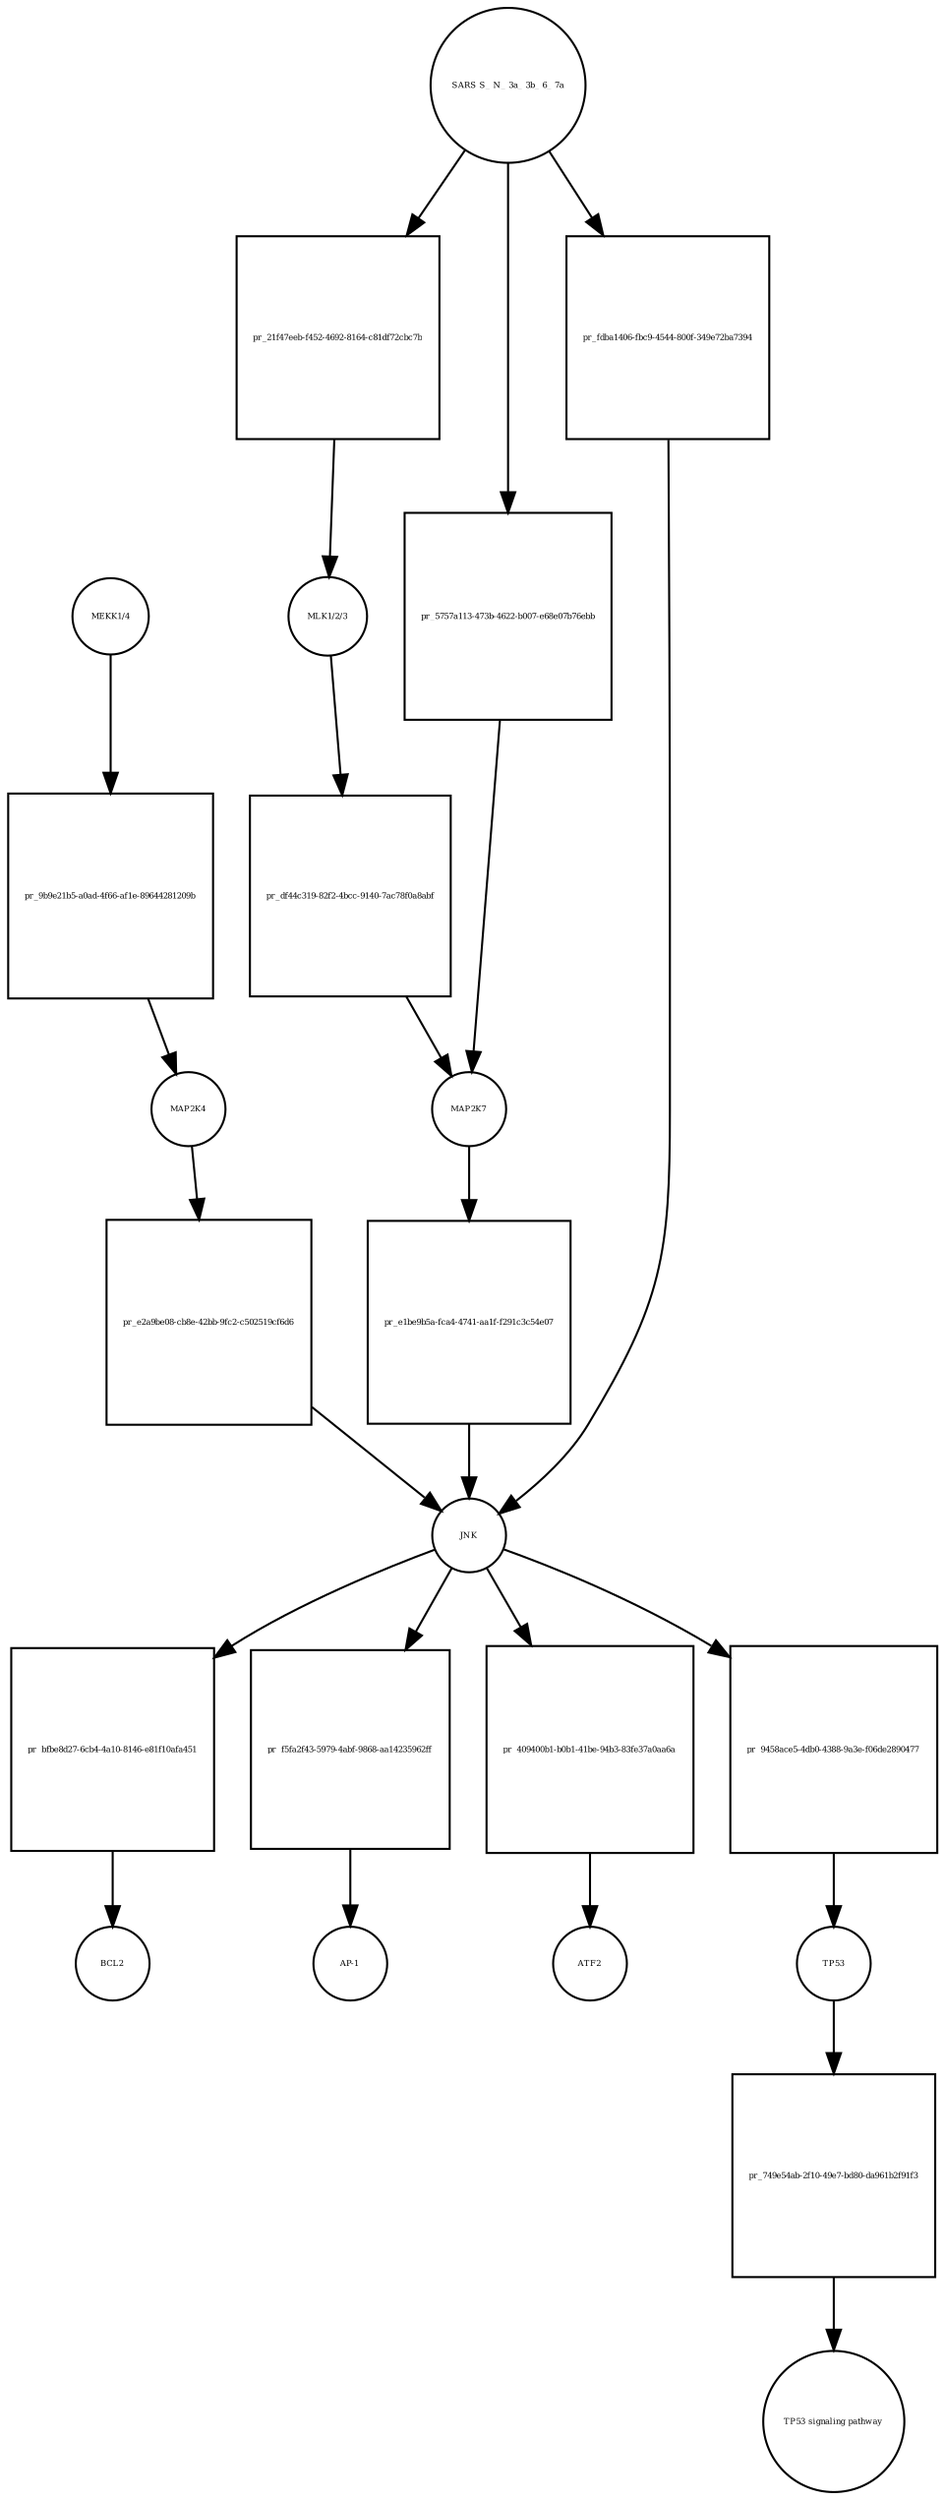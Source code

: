 strict digraph  {
"MEKK1/4" [annotation="", bipartite=0, cls=complex, fontsize=4, label="MEKK1/4", shape=circle];
"pr_9b9e21b5-a0ad-4f66-af1e-89644281209b" [annotation="", bipartite=1, cls=process, fontsize=4, label="pr_9b9e21b5-a0ad-4f66-af1e-89644281209b", shape=square];
MAP2K4 [annotation=urn_miriam_uniprot_P45985, bipartite=0, cls=macromolecule, fontsize=4, label=MAP2K4, shape=circle];
"MLK1/2/3" [annotation="", bipartite=0, cls=complex, fontsize=4, label="MLK1/2/3", shape=circle];
"pr_df44c319-82f2-4bcc-9140-7ac78f0a8abf" [annotation="", bipartite=1, cls=process, fontsize=4, label="pr_df44c319-82f2-4bcc-9140-7ac78f0a8abf", shape=square];
MAP2K7 [annotation=urn_miriam_uniprot_O14733, bipartite=0, cls=macromolecule, fontsize=4, label=MAP2K7, shape=circle];
"pr_e2a9be08-cb8e-42bb-9fc2-c502519cf6d6" [annotation="", bipartite=1, cls=process, fontsize=4, label="pr_e2a9be08-cb8e-42bb-9fc2-c502519cf6d6", shape=square];
JNK [annotation="", bipartite=0, cls=complex, fontsize=4, label=JNK, shape=circle];
"pr_e1be9b5a-fca4-4741-aa1f-f291c3c54e07" [annotation="", bipartite=1, cls=process, fontsize=4, label="pr_e1be9b5a-fca4-4741-aa1f-f291c3c54e07", shape=square];
"pr_bfbe8d27-6cb4-4a10-8146-e81f10afa451" [annotation="", bipartite=1, cls=process, fontsize=4, label="pr_bfbe8d27-6cb4-4a10-8146-e81f10afa451", shape=square];
BCL2 [annotation=urn_miriam_uniprot_P10415, bipartite=0, cls=macromolecule, fontsize=4, label=BCL2, shape=circle];
"pr_f5fa2f43-5979-4abf-9868-aa14235962ff" [annotation="", bipartite=1, cls=process, fontsize=4, label="pr_f5fa2f43-5979-4abf-9868-aa14235962ff", shape=square];
"AP-1" [annotation="", bipartite=0, cls=complex, fontsize=4, label="AP-1", shape=circle];
"SARS S_ N_ 3a_ 3b_ 6_ 7a" [annotation="", bipartite=0, cls=macromolecule, fontsize=4, label="SARS S_ N_ 3a_ 3b_ 6_ 7a", shape=circle];
"pr_21f47eeb-f452-4692-8164-c81df72cbc7b" [annotation="", bipartite=1, cls=process, fontsize=4, label="pr_21f47eeb-f452-4692-8164-c81df72cbc7b", shape=square];
"pr_409400b1-b0b1-41be-94b3-83fe37a0aa6a" [annotation="", bipartite=1, cls=process, fontsize=4, label="pr_409400b1-b0b1-41be-94b3-83fe37a0aa6a", shape=square];
ATF2 [annotation=urn_miriam_uniprot_P15336, bipartite=0, cls=macromolecule, fontsize=4, label=ATF2, shape=circle];
"pr_9458ace5-4db0-4388-9a3e-f06de2890477" [annotation="", bipartite=1, cls=process, fontsize=4, label="pr_9458ace5-4db0-4388-9a3e-f06de2890477", shape=square];
TP53 [annotation=urn_miriam_uniprot_P04637, bipartite=0, cls=macromolecule, fontsize=4, label=TP53, shape=circle];
"pr_749e54ab-2f10-49e7-bd80-da961b2f91f3" [annotation="", bipartite=1, cls=process, fontsize=4, label="pr_749e54ab-2f10-49e7-bd80-da961b2f91f3", shape=square];
"TP53 signaling pathway" [annotation="", bipartite=0, cls="unspecified entity", fontsize=4, label="TP53 signaling pathway", shape=circle];
"pr_5757a113-473b-4622-b007-e68e07b76ebb" [annotation="", bipartite=1, cls=process, fontsize=4, label="pr_5757a113-473b-4622-b007-e68e07b76ebb", shape=square];
"pr_fdba1406-fbc9-4544-800f-349e72ba7394" [annotation="", bipartite=1, cls=process, fontsize=4, label="pr_fdba1406-fbc9-4544-800f-349e72ba7394", shape=square];
"MEKK1/4" -> "pr_9b9e21b5-a0ad-4f66-af1e-89644281209b"  [annotation="", interaction_type=consumption];
"pr_9b9e21b5-a0ad-4f66-af1e-89644281209b" -> MAP2K4  [annotation="", interaction_type=production];
MAP2K4 -> "pr_e2a9be08-cb8e-42bb-9fc2-c502519cf6d6"  [annotation="", interaction_type=consumption];
"MLK1/2/3" -> "pr_df44c319-82f2-4bcc-9140-7ac78f0a8abf"  [annotation="", interaction_type=consumption];
"pr_df44c319-82f2-4bcc-9140-7ac78f0a8abf" -> MAP2K7  [annotation="", interaction_type=production];
MAP2K7 -> "pr_e1be9b5a-fca4-4741-aa1f-f291c3c54e07"  [annotation="", interaction_type=consumption];
"pr_e2a9be08-cb8e-42bb-9fc2-c502519cf6d6" -> JNK  [annotation="", interaction_type=production];
JNK -> "pr_bfbe8d27-6cb4-4a10-8146-e81f10afa451"  [annotation="", interaction_type=consumption];
JNK -> "pr_f5fa2f43-5979-4abf-9868-aa14235962ff"  [annotation="", interaction_type=consumption];
JNK -> "pr_409400b1-b0b1-41be-94b3-83fe37a0aa6a"  [annotation="", interaction_type=consumption];
JNK -> "pr_9458ace5-4db0-4388-9a3e-f06de2890477"  [annotation="", interaction_type=consumption];
"pr_e1be9b5a-fca4-4741-aa1f-f291c3c54e07" -> JNK  [annotation="", interaction_type=production];
"pr_bfbe8d27-6cb4-4a10-8146-e81f10afa451" -> BCL2  [annotation="", interaction_type=production];
"pr_f5fa2f43-5979-4abf-9868-aa14235962ff" -> "AP-1"  [annotation="", interaction_type=production];
"SARS S_ N_ 3a_ 3b_ 6_ 7a" -> "pr_21f47eeb-f452-4692-8164-c81df72cbc7b"  [annotation="", interaction_type=consumption];
"SARS S_ N_ 3a_ 3b_ 6_ 7a" -> "pr_5757a113-473b-4622-b007-e68e07b76ebb"  [annotation="", interaction_type=consumption];
"SARS S_ N_ 3a_ 3b_ 6_ 7a" -> "pr_fdba1406-fbc9-4544-800f-349e72ba7394"  [annotation="", interaction_type=consumption];
"pr_21f47eeb-f452-4692-8164-c81df72cbc7b" -> "MLK1/2/3"  [annotation="", interaction_type=production];
"pr_409400b1-b0b1-41be-94b3-83fe37a0aa6a" -> ATF2  [annotation="", interaction_type=production];
"pr_9458ace5-4db0-4388-9a3e-f06de2890477" -> TP53  [annotation="", interaction_type=production];
TP53 -> "pr_749e54ab-2f10-49e7-bd80-da961b2f91f3"  [annotation="", interaction_type=consumption];
"pr_749e54ab-2f10-49e7-bd80-da961b2f91f3" -> "TP53 signaling pathway"  [annotation="", interaction_type=production];
"pr_5757a113-473b-4622-b007-e68e07b76ebb" -> MAP2K7  [annotation="", interaction_type=production];
"pr_fdba1406-fbc9-4544-800f-349e72ba7394" -> JNK  [annotation="", interaction_type=production];
}
